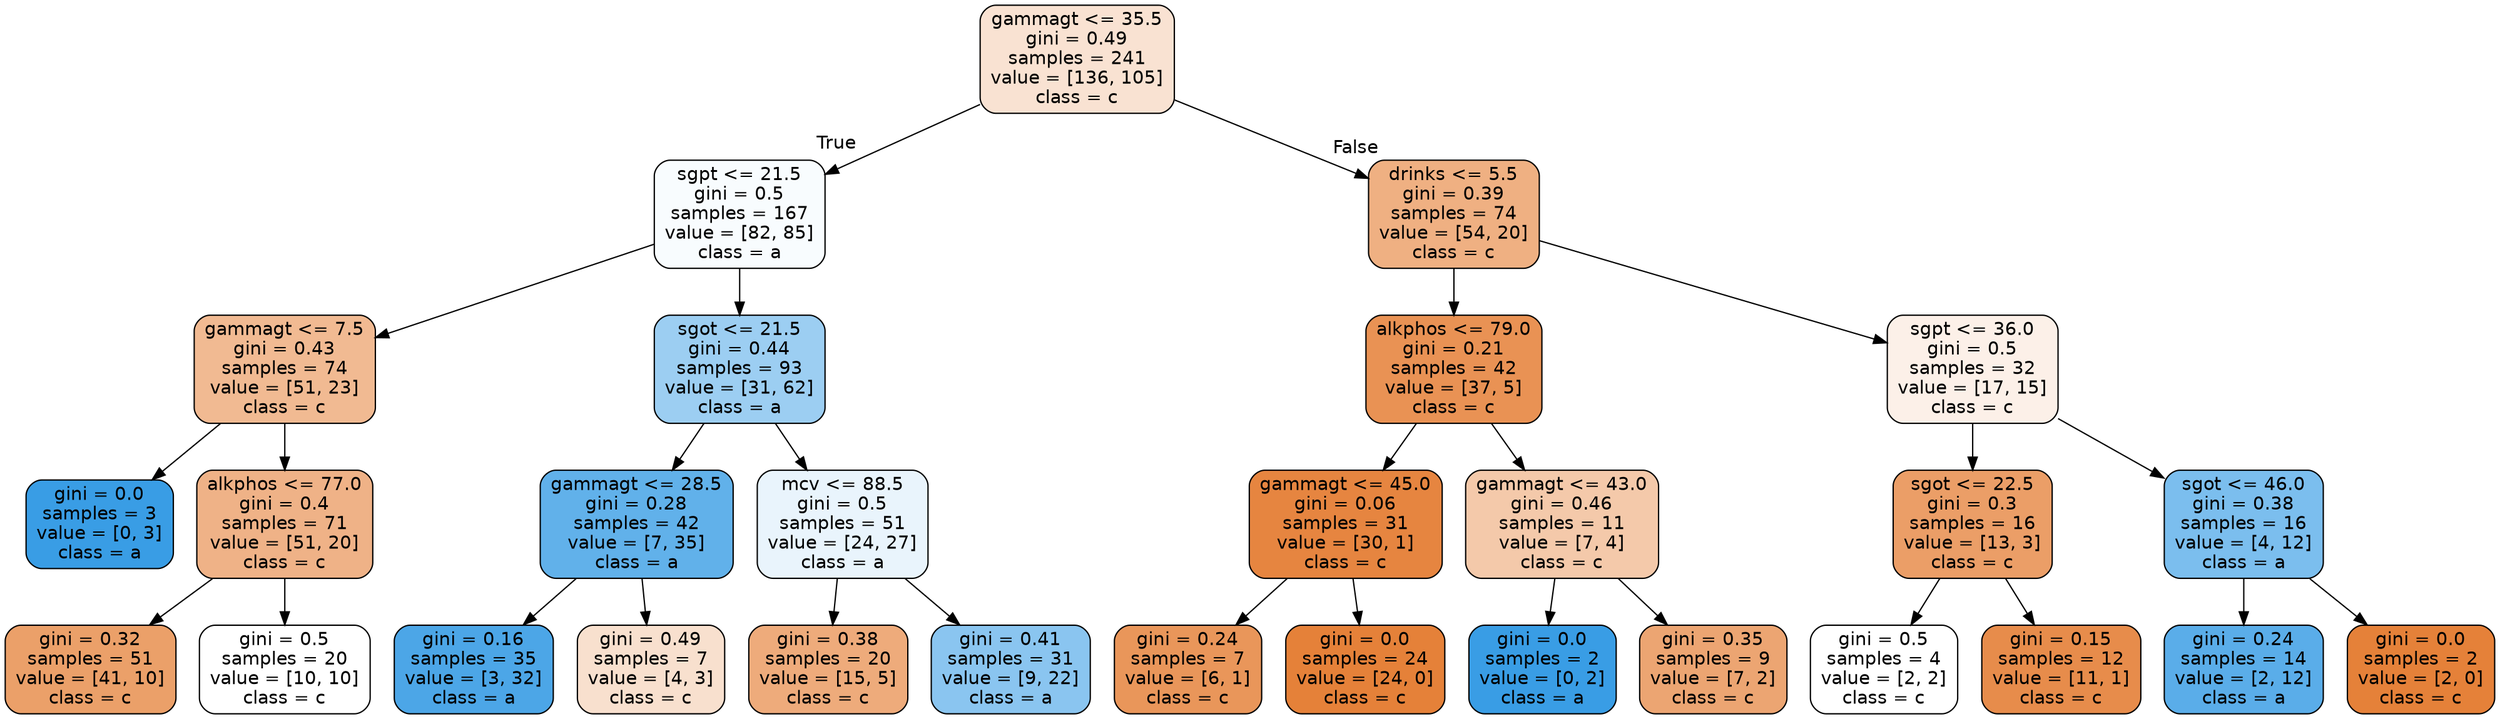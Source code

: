 digraph Tree {
node [shape=box, style="filled, rounded", color="black", fontname="helvetica"] ;
edge [fontname="helvetica"] ;
0 [label="gammagt <= 35.5\ngini = 0.49\nsamples = 241\nvalue = [136, 105]\nclass = c", fillcolor="#f9e2d2"] ;
1 [label="sgpt <= 21.5\ngini = 0.5\nsamples = 167\nvalue = [82, 85]\nclass = a", fillcolor="#f8fcfe"] ;
0 -> 1 [labeldistance=2.5, labelangle=45, headlabel="True"] ;
2 [label="gammagt <= 7.5\ngini = 0.43\nsamples = 74\nvalue = [51, 23]\nclass = c", fillcolor="#f1ba92"] ;
1 -> 2 ;
3 [label="gini = 0.0\nsamples = 3\nvalue = [0, 3]\nclass = a", fillcolor="#399de5"] ;
2 -> 3 ;
4 [label="alkphos <= 77.0\ngini = 0.4\nsamples = 71\nvalue = [51, 20]\nclass = c", fillcolor="#efb287"] ;
2 -> 4 ;
5 [label="gini = 0.32\nsamples = 51\nvalue = [41, 10]\nclass = c", fillcolor="#eba069"] ;
4 -> 5 ;
6 [label="gini = 0.5\nsamples = 20\nvalue = [10, 10]\nclass = c", fillcolor="#ffffff"] ;
4 -> 6 ;
7 [label="sgot <= 21.5\ngini = 0.44\nsamples = 93\nvalue = [31, 62]\nclass = a", fillcolor="#9ccef2"] ;
1 -> 7 ;
8 [label="gammagt <= 28.5\ngini = 0.28\nsamples = 42\nvalue = [7, 35]\nclass = a", fillcolor="#61b1ea"] ;
7 -> 8 ;
9 [label="gini = 0.16\nsamples = 35\nvalue = [3, 32]\nclass = a", fillcolor="#4ca6e7"] ;
8 -> 9 ;
10 [label="gini = 0.49\nsamples = 7\nvalue = [4, 3]\nclass = c", fillcolor="#f8e0ce"] ;
8 -> 10 ;
11 [label="mcv <= 88.5\ngini = 0.5\nsamples = 51\nvalue = [24, 27]\nclass = a", fillcolor="#e9f4fc"] ;
7 -> 11 ;
12 [label="gini = 0.38\nsamples = 20\nvalue = [15, 5]\nclass = c", fillcolor="#eeab7b"] ;
11 -> 12 ;
13 [label="gini = 0.41\nsamples = 31\nvalue = [9, 22]\nclass = a", fillcolor="#8ac5f0"] ;
11 -> 13 ;
14 [label="drinks <= 5.5\ngini = 0.39\nsamples = 74\nvalue = [54, 20]\nclass = c", fillcolor="#efb082"] ;
0 -> 14 [labeldistance=2.5, labelangle=-45, headlabel="False"] ;
15 [label="alkphos <= 79.0\ngini = 0.21\nsamples = 42\nvalue = [37, 5]\nclass = c", fillcolor="#e99254"] ;
14 -> 15 ;
16 [label="gammagt <= 45.0\ngini = 0.06\nsamples = 31\nvalue = [30, 1]\nclass = c", fillcolor="#e68540"] ;
15 -> 16 ;
17 [label="gini = 0.24\nsamples = 7\nvalue = [6, 1]\nclass = c", fillcolor="#e9965a"] ;
16 -> 17 ;
18 [label="gini = 0.0\nsamples = 24\nvalue = [24, 0]\nclass = c", fillcolor="#e58139"] ;
16 -> 18 ;
19 [label="gammagt <= 43.0\ngini = 0.46\nsamples = 11\nvalue = [7, 4]\nclass = c", fillcolor="#f4c9aa"] ;
15 -> 19 ;
20 [label="gini = 0.0\nsamples = 2\nvalue = [0, 2]\nclass = a", fillcolor="#399de5"] ;
19 -> 20 ;
21 [label="gini = 0.35\nsamples = 9\nvalue = [7, 2]\nclass = c", fillcolor="#eca572"] ;
19 -> 21 ;
22 [label="sgpt <= 36.0\ngini = 0.5\nsamples = 32\nvalue = [17, 15]\nclass = c", fillcolor="#fcf0e8"] ;
14 -> 22 ;
23 [label="sgot <= 22.5\ngini = 0.3\nsamples = 16\nvalue = [13, 3]\nclass = c", fillcolor="#eb9e67"] ;
22 -> 23 ;
24 [label="gini = 0.5\nsamples = 4\nvalue = [2, 2]\nclass = c", fillcolor="#ffffff"] ;
23 -> 24 ;
25 [label="gini = 0.15\nsamples = 12\nvalue = [11, 1]\nclass = c", fillcolor="#e78c4b"] ;
23 -> 25 ;
26 [label="sgot <= 46.0\ngini = 0.38\nsamples = 16\nvalue = [4, 12]\nclass = a", fillcolor="#7bbeee"] ;
22 -> 26 ;
27 [label="gini = 0.24\nsamples = 14\nvalue = [2, 12]\nclass = a", fillcolor="#5aade9"] ;
26 -> 27 ;
28 [label="gini = 0.0\nsamples = 2\nvalue = [2, 0]\nclass = c", fillcolor="#e58139"] ;
26 -> 28 ;
}